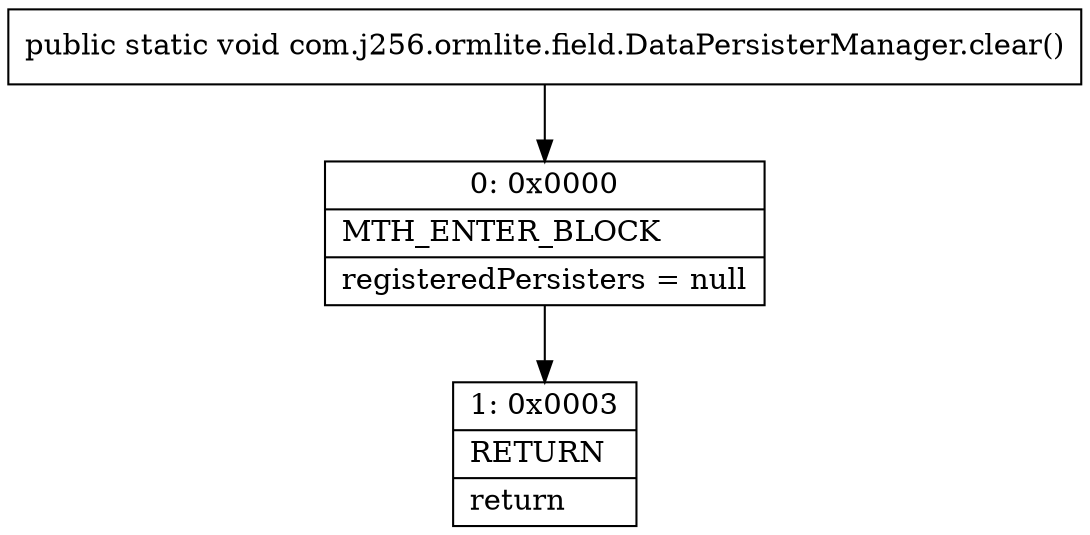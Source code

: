 digraph "CFG forcom.j256.ormlite.field.DataPersisterManager.clear()V" {
Node_0 [shape=record,label="{0\:\ 0x0000|MTH_ENTER_BLOCK\l|registeredPersisters = null\l}"];
Node_1 [shape=record,label="{1\:\ 0x0003|RETURN\l|return\l}"];
MethodNode[shape=record,label="{public static void com.j256.ormlite.field.DataPersisterManager.clear() }"];
MethodNode -> Node_0;
Node_0 -> Node_1;
}

